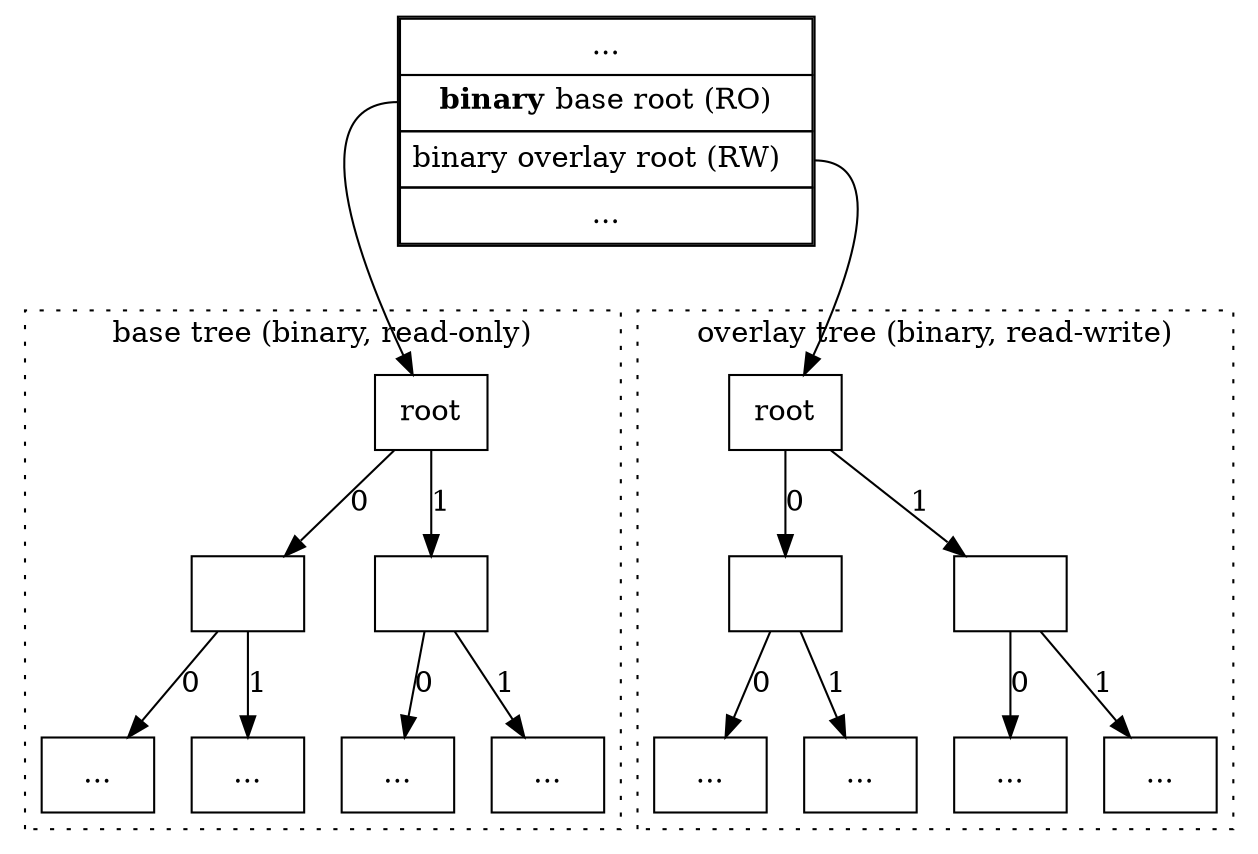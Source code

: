 digraph D {
    blockformat [shape=none,label=<<table cellspacing="0" cellpadding="5"><tr><td>...</td></tr><tr><td port="baseroot"><b>binary</b> base root (RO)</td></tr><tr><td port="binroot">binary overlay root (RW)  </td></tr><tr><td>...</td></tr></table>>]
    
    subgraph cluster_hextree {
        node [shape=rect]
        style=dotted
        label="base tree (binary, read-only)"
        root
        bchild0 [label=""]
        bchild00 [label="..."]
        bchild01 [label="..."]
        bchild1 [label=""]
        bchild10 [label="..."]
        bchild11 [label="..."]
        
        root -> bchild0 [label="0"]
        root -> bchild1 [label="1"]
        bchild0 -> bchild00 [label="0"]
        bchild0 -> bchild01 [label="1"]
        bchild1 -> bchild10 [label="0"]
        bchild1 -> bchild11 [label="1"]
    }
    
    subgraph cluster_overlay {
        style=dotted
        label="overlay tree (binary, read-write)"
        node [shape=rect]
        
        overlay_root [label="root"]
        ochild0 [label=""]
        ochild00 [label="..."]
        ochild01 [label="..."]
        ochild1 [label=""]
        ochild10 [label="..."]
        ochild11 [label="..."]
        
        overlay_root -> ochild0 [label="0"]
        overlay_root -> ochild1 [label="1"]
        ochild0 -> ochild00 [label="0"]
        ochild0 -> ochild01 [label="1"]
        ochild1 -> ochild10 [label="0"]
        ochild1 -> ochild11 [label="1"]
    }
    
    blockformat:baseroot -> root
    blockformat:binroot -> overlay_root
}
